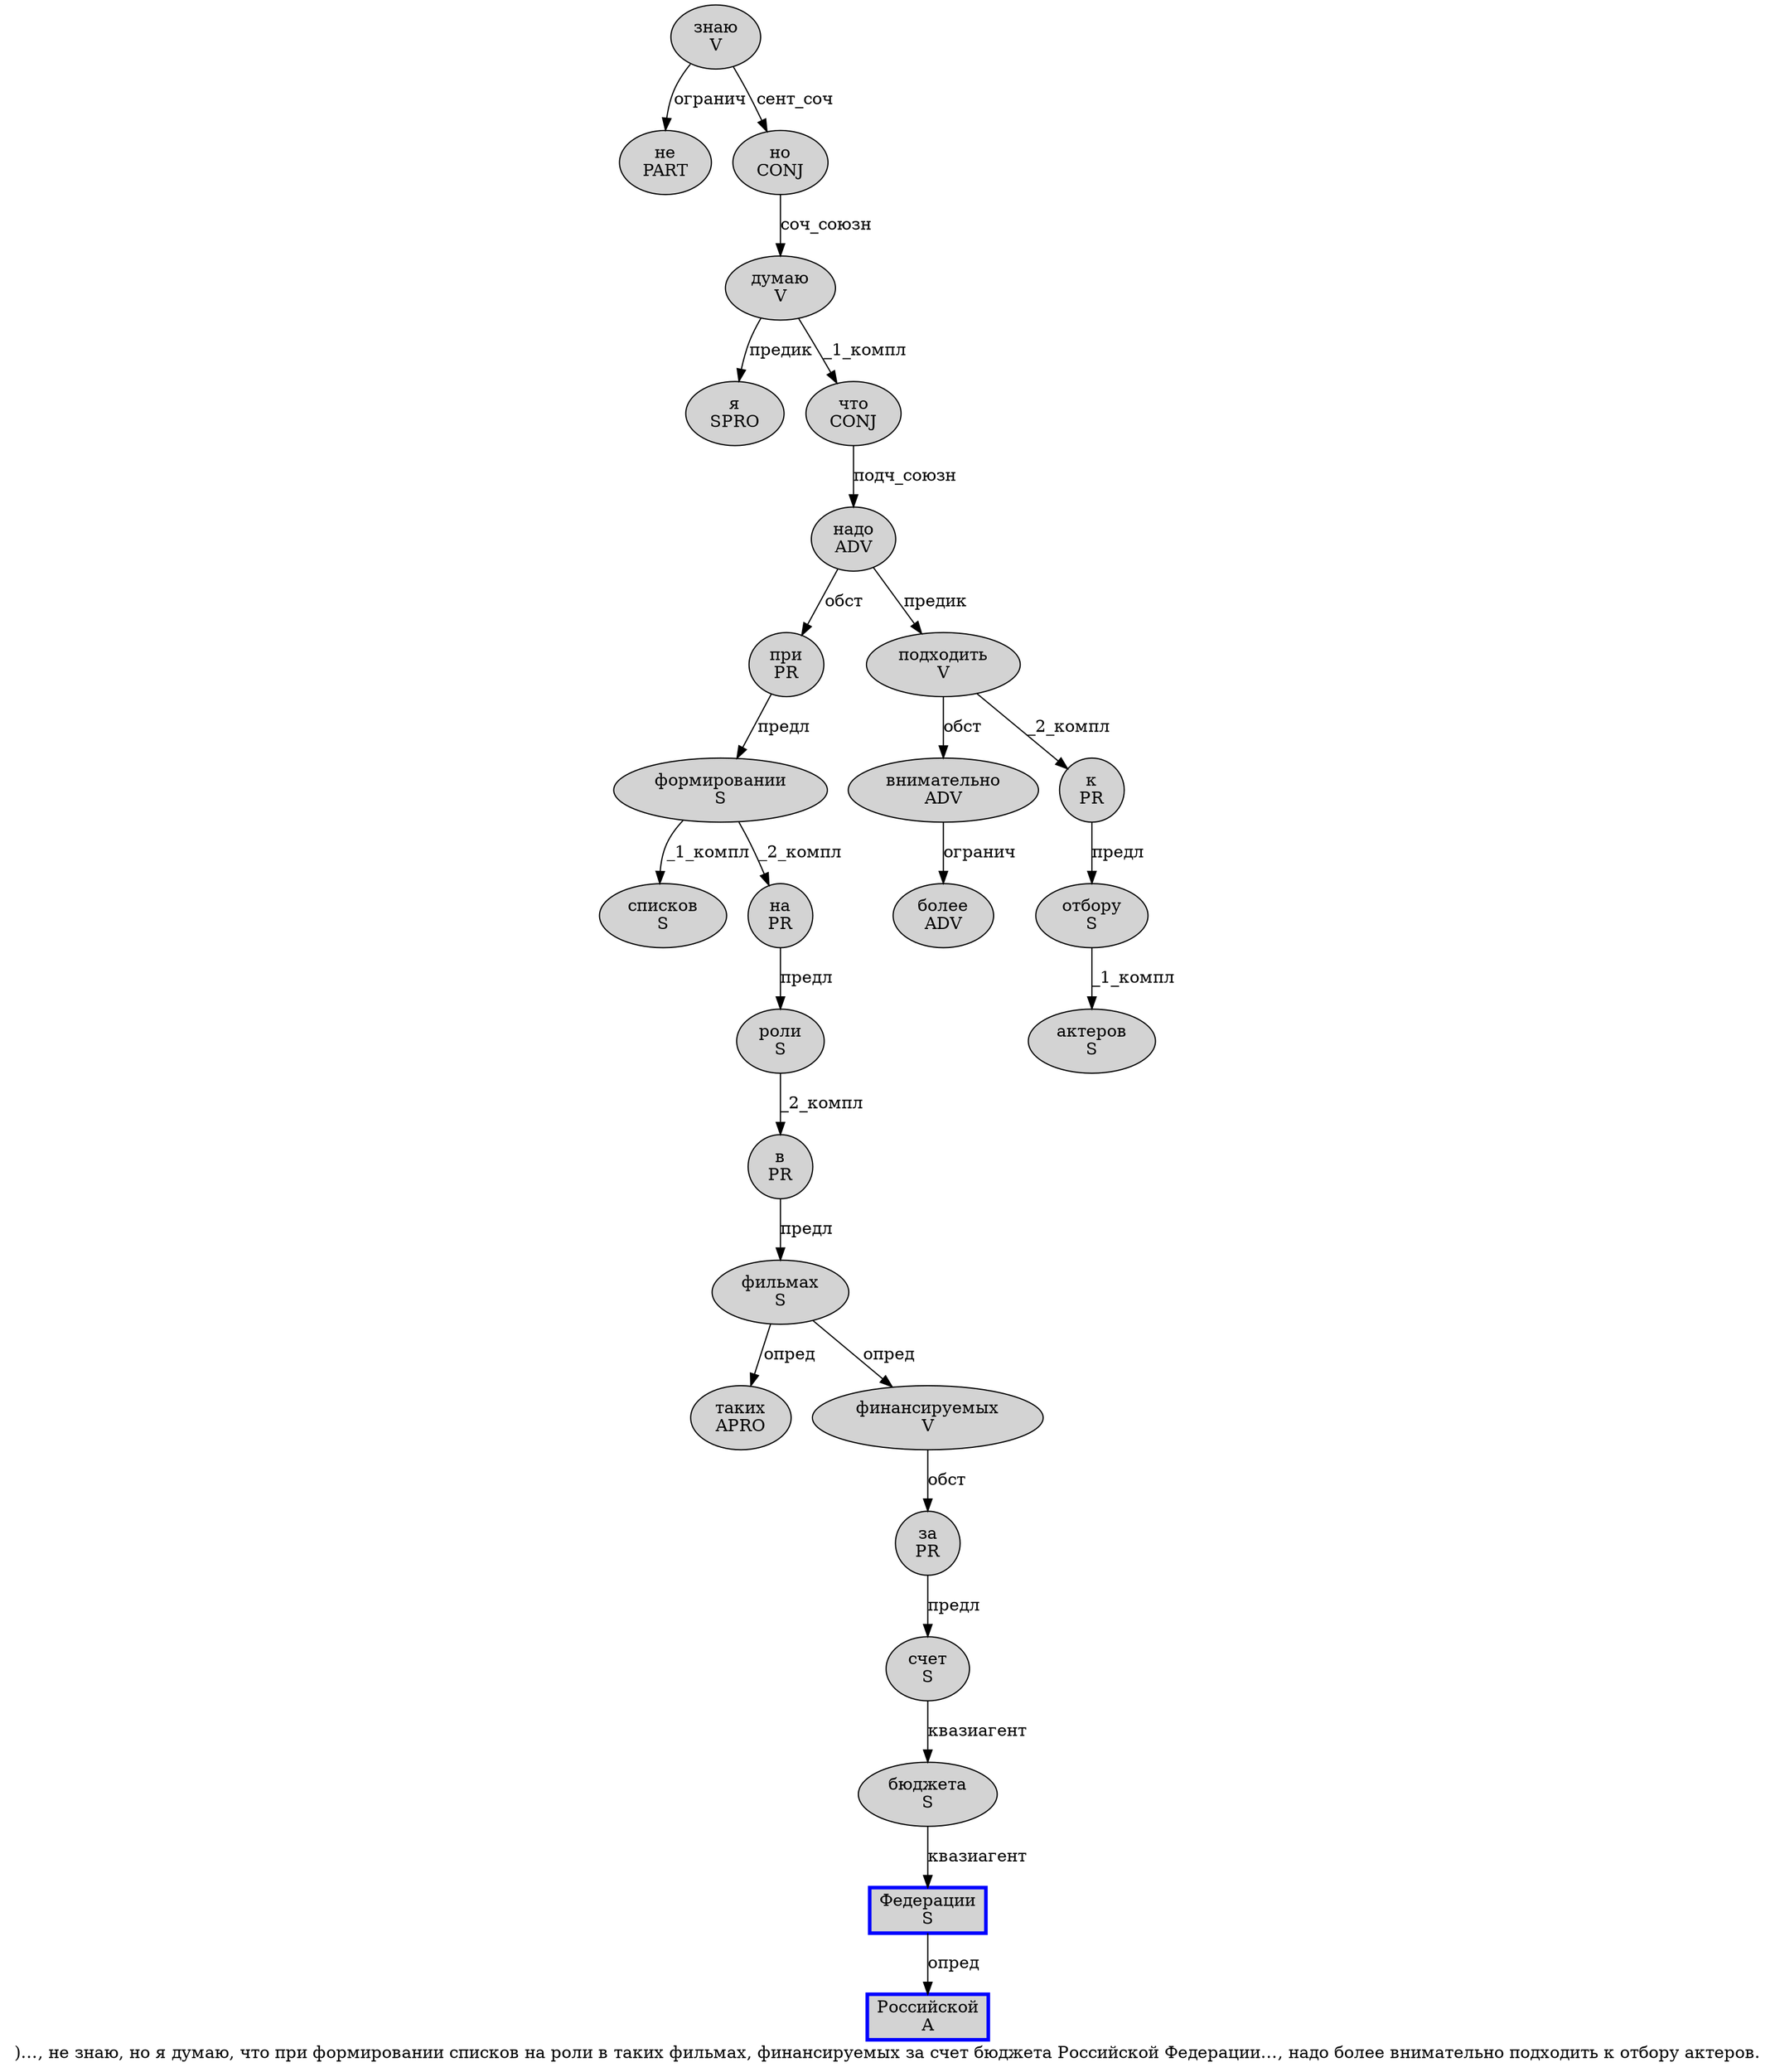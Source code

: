 digraph SENTENCE_822 {
	graph [label=")…, не знаю, но я думаю, что при формировании списков на роли в таких фильмах, финансируемых за счет бюджета Российской Федерации…, надо более внимательно подходить к отбору актеров."]
	node [style=filled]
		3 [label="не
PART" color="" fillcolor=lightgray penwidth=1 shape=ellipse]
		4 [label="знаю
V" color="" fillcolor=lightgray penwidth=1 shape=ellipse]
		6 [label="но
CONJ" color="" fillcolor=lightgray penwidth=1 shape=ellipse]
		7 [label="я
SPRO" color="" fillcolor=lightgray penwidth=1 shape=ellipse]
		8 [label="думаю
V" color="" fillcolor=lightgray penwidth=1 shape=ellipse]
		10 [label="что
CONJ" color="" fillcolor=lightgray penwidth=1 shape=ellipse]
		11 [label="при
PR" color="" fillcolor=lightgray penwidth=1 shape=ellipse]
		12 [label="формировании
S" color="" fillcolor=lightgray penwidth=1 shape=ellipse]
		13 [label="списков
S" color="" fillcolor=lightgray penwidth=1 shape=ellipse]
		14 [label="на
PR" color="" fillcolor=lightgray penwidth=1 shape=ellipse]
		15 [label="роли
S" color="" fillcolor=lightgray penwidth=1 shape=ellipse]
		16 [label="в
PR" color="" fillcolor=lightgray penwidth=1 shape=ellipse]
		17 [label="таких
APRO" color="" fillcolor=lightgray penwidth=1 shape=ellipse]
		18 [label="фильмах
S" color="" fillcolor=lightgray penwidth=1 shape=ellipse]
		20 [label="финансируемых
V" color="" fillcolor=lightgray penwidth=1 shape=ellipse]
		21 [label="за
PR" color="" fillcolor=lightgray penwidth=1 shape=ellipse]
		22 [label="счет
S" color="" fillcolor=lightgray penwidth=1 shape=ellipse]
		23 [label="бюджета
S" color="" fillcolor=lightgray penwidth=1 shape=ellipse]
		24 [label="Российской
A" color=blue fillcolor=lightgray penwidth=3 shape=box]
		25 [label="Федерации
S" color=blue fillcolor=lightgray penwidth=3 shape=box]
		28 [label="надо
ADV" color="" fillcolor=lightgray penwidth=1 shape=ellipse]
		29 [label="более
ADV" color="" fillcolor=lightgray penwidth=1 shape=ellipse]
		30 [label="внимательно
ADV" color="" fillcolor=lightgray penwidth=1 shape=ellipse]
		31 [label="подходить
V" color="" fillcolor=lightgray penwidth=1 shape=ellipse]
		32 [label="к
PR" color="" fillcolor=lightgray penwidth=1 shape=ellipse]
		33 [label="отбору
S" color="" fillcolor=lightgray penwidth=1 shape=ellipse]
		34 [label="актеров
S" color="" fillcolor=lightgray penwidth=1 shape=ellipse]
			20 -> 21 [label="обст"]
			10 -> 28 [label="подч_союзн"]
			4 -> 3 [label="огранич"]
			4 -> 6 [label="сент_соч"]
			21 -> 22 [label="предл"]
			22 -> 23 [label="квазиагент"]
			14 -> 15 [label="предл"]
			11 -> 12 [label="предл"]
			32 -> 33 [label="предл"]
			30 -> 29 [label="огранич"]
			31 -> 30 [label="обст"]
			31 -> 32 [label="_2_компл"]
			25 -> 24 [label="опред"]
			12 -> 13 [label="_1_компл"]
			12 -> 14 [label="_2_компл"]
			15 -> 16 [label="_2_компл"]
			33 -> 34 [label="_1_компл"]
			23 -> 25 [label="квазиагент"]
			28 -> 11 [label="обст"]
			28 -> 31 [label="предик"]
			8 -> 7 [label="предик"]
			8 -> 10 [label="_1_компл"]
			6 -> 8 [label="соч_союзн"]
			16 -> 18 [label="предл"]
			18 -> 17 [label="опред"]
			18 -> 20 [label="опред"]
}